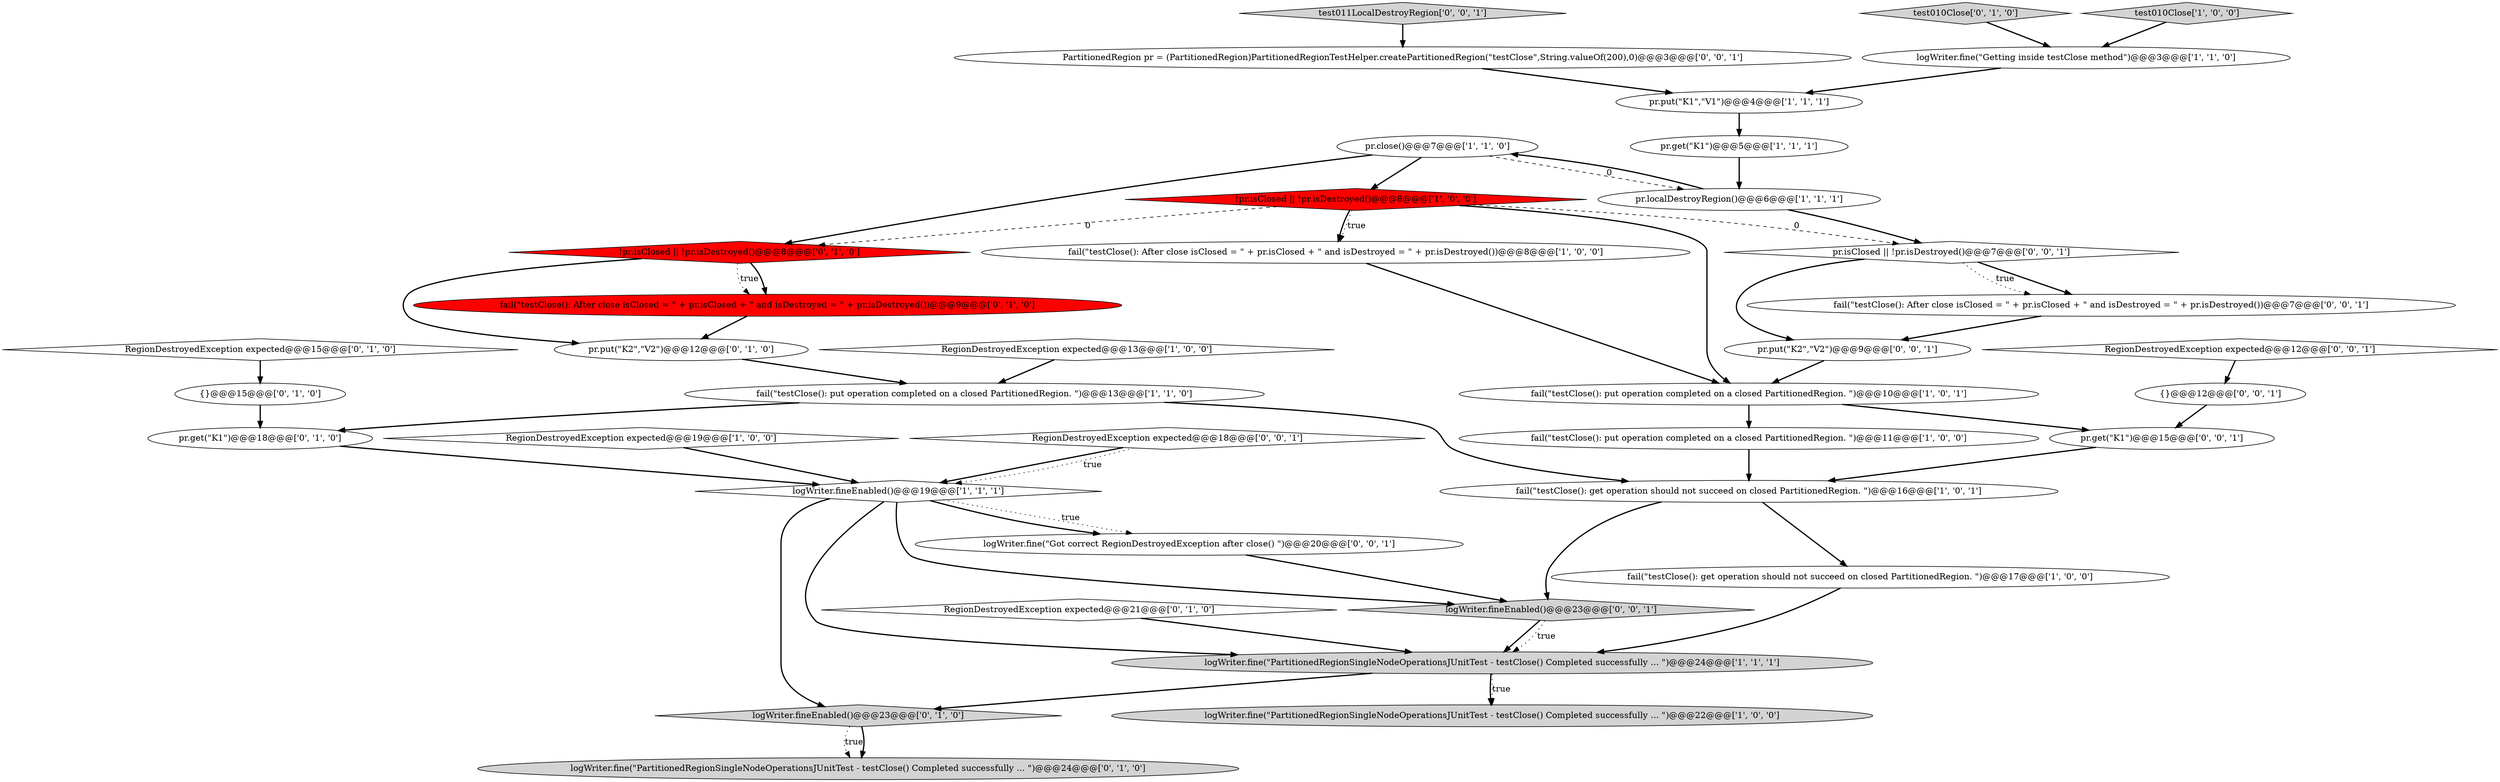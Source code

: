digraph {
35 [style = filled, label = "pr.isClosed || !pr.isDestroyed()@@@7@@@['0', '0', '1']", fillcolor = white, shape = diamond image = "AAA0AAABBB3BBB"];
19 [style = filled, label = "RegionDestroyedException expected@@@15@@@['0', '1', '0']", fillcolor = white, shape = diamond image = "AAA0AAABBB2BBB"];
23 [style = filled, label = "RegionDestroyedException expected@@@21@@@['0', '1', '0']", fillcolor = white, shape = diamond image = "AAA0AAABBB2BBB"];
31 [style = filled, label = "fail(\"testClose(): After close isClosed = \" + pr.isClosed + \" and isDestroyed = \" + pr.isDestroyed())@@@7@@@['0', '0', '1']", fillcolor = white, shape = ellipse image = "AAA0AAABBB3BBB"];
32 [style = filled, label = "RegionDestroyedException expected@@@12@@@['0', '0', '1']", fillcolor = white, shape = diamond image = "AAA0AAABBB3BBB"];
6 [style = filled, label = "fail(\"testClose(): get operation should not succeed on closed PartitionedRegion. \")@@@16@@@['1', '0', '1']", fillcolor = white, shape = ellipse image = "AAA0AAABBB1BBB"];
33 [style = filled, label = "logWriter.fine(\"Got correct RegionDestroyedException after close() \")@@@20@@@['0', '0', '1']", fillcolor = white, shape = ellipse image = "AAA0AAABBB3BBB"];
14 [style = filled, label = "pr.close()@@@7@@@['1', '1', '0']", fillcolor = white, shape = ellipse image = "AAA0AAABBB1BBB"];
36 [style = filled, label = "logWriter.fineEnabled()@@@23@@@['0', '0', '1']", fillcolor = lightgray, shape = diamond image = "AAA0AAABBB3BBB"];
17 [style = filled, label = "pr.put(\"K1\",\"V1\")@@@4@@@['1', '1', '1']", fillcolor = white, shape = ellipse image = "AAA0AAABBB1BBB"];
28 [style = filled, label = "PartitionedRegion pr = (PartitionedRegion)PartitionedRegionTestHelper.createPartitionedRegion(\"testClose\",String.valueOf(200),0)@@@3@@@['0', '0', '1']", fillcolor = white, shape = ellipse image = "AAA0AAABBB3BBB"];
26 [style = filled, label = "!pr.isClosed || !pr.isDestroyed()@@@8@@@['0', '1', '0']", fillcolor = red, shape = diamond image = "AAA1AAABBB2BBB"];
34 [style = filled, label = "{}@@@12@@@['0', '0', '1']", fillcolor = white, shape = ellipse image = "AAA0AAABBB3BBB"];
18 [style = filled, label = "pr.put(\"K2\",\"V2\")@@@12@@@['0', '1', '0']", fillcolor = white, shape = ellipse image = "AAA0AAABBB2BBB"];
25 [style = filled, label = "pr.get(\"K1\")@@@18@@@['0', '1', '0']", fillcolor = white, shape = ellipse image = "AAA0AAABBB2BBB"];
22 [style = filled, label = "test010Close['0', '1', '0']", fillcolor = lightgray, shape = diamond image = "AAA0AAABBB2BBB"];
7 [style = filled, label = "pr.localDestroyRegion()@@@6@@@['1', '1', '1']", fillcolor = white, shape = ellipse image = "AAA0AAABBB1BBB"];
11 [style = filled, label = "fail(\"testClose(): put operation completed on a closed PartitionedRegion. \")@@@13@@@['1', '1', '0']", fillcolor = white, shape = ellipse image = "AAA0AAABBB1BBB"];
4 [style = filled, label = "logWriter.fine(\"Getting inside testClose method\")@@@3@@@['1', '1', '0']", fillcolor = white, shape = ellipse image = "AAA0AAABBB1BBB"];
20 [style = filled, label = "fail(\"testClose(): After close isClosed = \" + pr.isClosed + \" and isDestroyed = \" + pr.isDestroyed())@@@9@@@['0', '1', '0']", fillcolor = red, shape = ellipse image = "AAA1AAABBB2BBB"];
1 [style = filled, label = "fail(\"testClose(): After close isClosed = \" + pr.isClosed + \" and isDestroyed = \" + pr.isDestroyed())@@@8@@@['1', '0', '0']", fillcolor = white, shape = ellipse image = "AAA0AAABBB1BBB"];
9 [style = filled, label = "logWriter.fineEnabled()@@@19@@@['1', '1', '1']", fillcolor = white, shape = diamond image = "AAA0AAABBB1BBB"];
13 [style = filled, label = "!pr.isClosed || !pr.isDestroyed()@@@8@@@['1', '0', '0']", fillcolor = red, shape = diamond image = "AAA1AAABBB1BBB"];
29 [style = filled, label = "pr.put(\"K2\",\"V2\")@@@9@@@['0', '0', '1']", fillcolor = white, shape = ellipse image = "AAA0AAABBB3BBB"];
8 [style = filled, label = "fail(\"testClose(): put operation completed on a closed PartitionedRegion. \")@@@11@@@['1', '0', '0']", fillcolor = white, shape = ellipse image = "AAA0AAABBB1BBB"];
15 [style = filled, label = "fail(\"testClose(): get operation should not succeed on closed PartitionedRegion. \")@@@17@@@['1', '0', '0']", fillcolor = white, shape = ellipse image = "AAA0AAABBB1BBB"];
38 [style = filled, label = "RegionDestroyedException expected@@@18@@@['0', '0', '1']", fillcolor = white, shape = diamond image = "AAA0AAABBB3BBB"];
37 [style = filled, label = "test011LocalDestroyRegion['0', '0', '1']", fillcolor = lightgray, shape = diamond image = "AAA0AAABBB3BBB"];
0 [style = filled, label = "fail(\"testClose(): put operation completed on a closed PartitionedRegion. \")@@@10@@@['1', '0', '1']", fillcolor = white, shape = ellipse image = "AAA0AAABBB1BBB"];
16 [style = filled, label = "pr.get(\"K1\")@@@5@@@['1', '1', '1']", fillcolor = white, shape = ellipse image = "AAA0AAABBB1BBB"];
12 [style = filled, label = "test010Close['1', '0', '0']", fillcolor = lightgray, shape = diamond image = "AAA0AAABBB1BBB"];
30 [style = filled, label = "pr.get(\"K1\")@@@15@@@['0', '0', '1']", fillcolor = white, shape = ellipse image = "AAA0AAABBB3BBB"];
27 [style = filled, label = "logWriter.fineEnabled()@@@23@@@['0', '1', '0']", fillcolor = lightgray, shape = diamond image = "AAA0AAABBB2BBB"];
10 [style = filled, label = "logWriter.fine(\"PartitionedRegionSingleNodeOperationsJUnitTest - testClose() Completed successfully ... \")@@@22@@@['1', '0', '0']", fillcolor = lightgray, shape = ellipse image = "AAA0AAABBB1BBB"];
5 [style = filled, label = "RegionDestroyedException expected@@@13@@@['1', '0', '0']", fillcolor = white, shape = diamond image = "AAA0AAABBB1BBB"];
2 [style = filled, label = "RegionDestroyedException expected@@@19@@@['1', '0', '0']", fillcolor = white, shape = diamond image = "AAA0AAABBB1BBB"];
24 [style = filled, label = "logWriter.fine(\"PartitionedRegionSingleNodeOperationsJUnitTest - testClose() Completed successfully ... \")@@@24@@@['0', '1', '0']", fillcolor = lightgray, shape = ellipse image = "AAA0AAABBB2BBB"];
3 [style = filled, label = "logWriter.fine(\"PartitionedRegionSingleNodeOperationsJUnitTest - testClose() Completed successfully ... \")@@@24@@@['1', '1', '1']", fillcolor = lightgray, shape = ellipse image = "AAA0AAABBB1BBB"];
21 [style = filled, label = "{}@@@15@@@['0', '1', '0']", fillcolor = white, shape = ellipse image = "AAA0AAABBB2BBB"];
14->7 [style = dashed, label="0"];
17->16 [style = bold, label=""];
35->31 [style = bold, label=""];
0->30 [style = bold, label=""];
9->33 [style = dotted, label="true"];
37->28 [style = bold, label=""];
35->29 [style = bold, label=""];
4->17 [style = bold, label=""];
13->35 [style = dashed, label="0"];
9->33 [style = bold, label=""];
11->6 [style = bold, label=""];
18->11 [style = bold, label=""];
25->9 [style = bold, label=""];
3->10 [style = dotted, label="true"];
16->7 [style = bold, label=""];
7->35 [style = bold, label=""];
29->0 [style = bold, label=""];
38->9 [style = bold, label=""];
31->29 [style = bold, label=""];
26->20 [style = dotted, label="true"];
8->6 [style = bold, label=""];
23->3 [style = bold, label=""];
1->0 [style = bold, label=""];
2->9 [style = bold, label=""];
21->25 [style = bold, label=""];
32->34 [style = bold, label=""];
36->3 [style = bold, label=""];
30->6 [style = bold, label=""];
15->3 [style = bold, label=""];
27->24 [style = dotted, label="true"];
35->31 [style = dotted, label="true"];
13->26 [style = dashed, label="0"];
34->30 [style = bold, label=""];
6->36 [style = bold, label=""];
13->1 [style = bold, label=""];
6->15 [style = bold, label=""];
3->27 [style = bold, label=""];
22->4 [style = bold, label=""];
7->14 [style = bold, label=""];
9->27 [style = bold, label=""];
14->26 [style = bold, label=""];
20->18 [style = bold, label=""];
3->10 [style = bold, label=""];
13->1 [style = dotted, label="true"];
12->4 [style = bold, label=""];
38->9 [style = dotted, label="true"];
36->3 [style = dotted, label="true"];
33->36 [style = bold, label=""];
0->8 [style = bold, label=""];
28->17 [style = bold, label=""];
9->3 [style = bold, label=""];
27->24 [style = bold, label=""];
5->11 [style = bold, label=""];
14->13 [style = bold, label=""];
26->20 [style = bold, label=""];
11->25 [style = bold, label=""];
13->0 [style = bold, label=""];
26->18 [style = bold, label=""];
9->36 [style = bold, label=""];
19->21 [style = bold, label=""];
}
